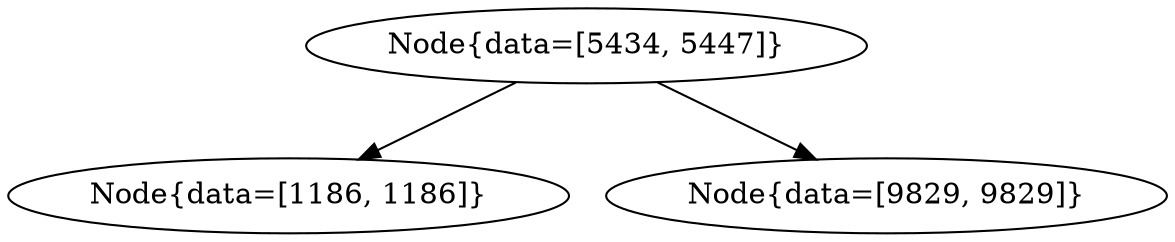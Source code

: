 digraph G{
920301956 [label="Node{data=[5434, 5447]}"]
920301956 -> 1907994677
1907994677 [label="Node{data=[1186, 1186]}"]
920301956 -> 1986647970
1986647970 [label="Node{data=[9829, 9829]}"]
}